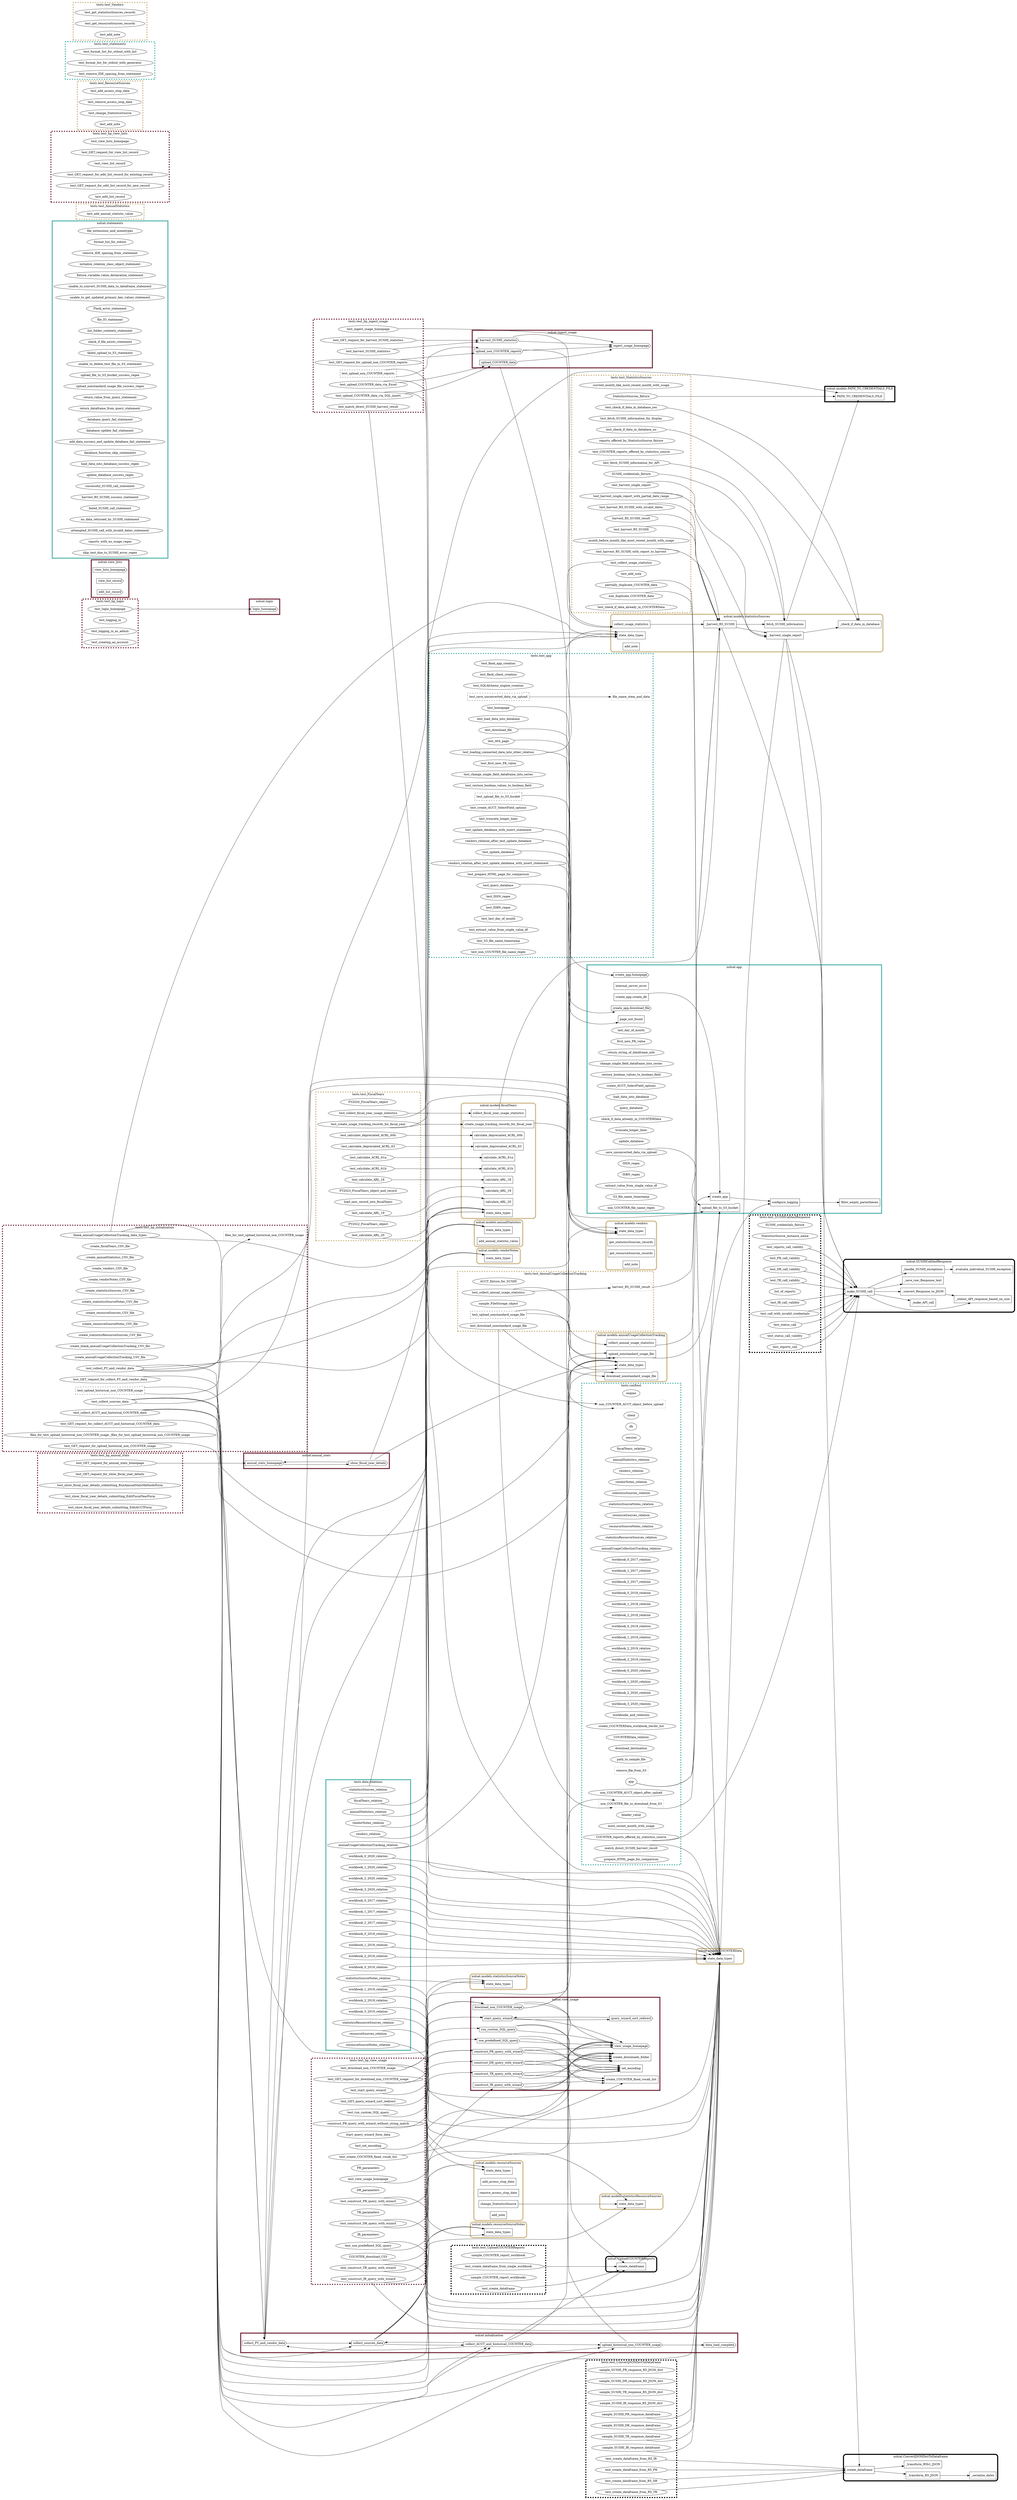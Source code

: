 digraph function_call_chains {
    graph [rankdir="LR"]

    /* Cluster Types
        `penwidth=5`
        Class: `style="rounded"`
        Tests: `style="dashed"`

        Relation: `color="#ceb888"` (Gold)
        Blueprint: `color="#782f40"` (Garnet)
        Module collecting general functions: `color="#5cb8b2"`
    */

    node [  // To remove the fill color from the individual function nodes
        style="filled"
        fillcolor="white"
    ]
    /* Node Types
        Route functions: `shape="cds"`
        Function connecting to S3: `shape="folder"`
        Function connecting to MySQL: `shape="cylinder"`
        Other functions: `shape="box"`

        Test function: `style="dashed"`
        Fixture function: `style="dotted"`
    */

    /*
        Edges represent function calls
            Edges are instantiated under the cluster containing the calling function
            Edges go from the calling function to the called function
        Function calls include
            Redirects between Flask routes via `url_for()`
            Calls to a Flask route function with the Flask test client (these use the URL in the decorator, not the function name)
    */

    subgraph cluster_fiscalYears {
        label="nolcat.models.fiscalYears"
        penwidth=5
        style="rounded"
        color="#ceb888"

        state_data_types_in_fiscalYears [
            label="state_data_types"
            shape="box"
        ]
        calculate_depreciated_ACRL_60b [shape="box"]
        calculate_depreciated_ACRL_63 [shape="box"]
        calculate_ACRL_61a [shape="box"]
        calculate_ACRL_61b [shape="box"]
        calculate_ARL_18 [shape="box"]
        calculate_ARL_19 [shape="box"]
        calculate_ARL_20 [shape="box"]
        create_usage_tracking_records_for_fiscal_year [shape="box"]
        collect_fiscal_year_usage_statistics [shape="box"]
    }
    create_usage_tracking_records_for_fiscal_year -> state_data_types_in_annualUsageCollectionTracking
    collect_fiscal_year_usage_statistics -> _harvest_R5_SUSHI

    subgraph cluster_annualStatistics {
        label="nolcat.models.annualStatistics"
        penwidth=5
        style="rounded"
        color="#ceb888"

        state_data_types_in_annualStatistics [
            label="state_data_types"
            shape="box"
        ]
        add_annual_statistic_value [shape="box"]
    }


    subgraph cluster_vendors {
        label="nolcat.models.vendors"
        penwidth=5
        style="rounded"
        color="#ceb888"

        state_data_types_in_vendors [
            label="state_data_types"
            shape="box"
        ]
        get_statisticsSources_records [shape="box"]
        get_resourceSources_records [shape="box"]
        add_note_in_vendors [
            label="add_note"
            shape="box"
        ]
    }


    subgraph cluster_vendorNotes {
        label="nolcat.models.vendorNotes"
        penwidth=5
        style="rounded"
        color="#ceb888"

        state_data_types_in_vendorNotes [
            label="state_data_types"
            shape="box"
        ]
    }


    subgraph cluster_statisticsSources {
        label="nolcat.models.statisticsSources"
        penwidth=5
        style="rounded"
        color="#ceb888"

        state_data_types_in_statisticsSources [
            label="state_data_types"
            shape="box"
        ]
        fetch_SUSHI_information [shape="box"]
        _harvest_R5_SUSHI [shape="box"]
        _harvest_single_report [shape="box"]
        _check_if_data_in_database [shape="box"]
        collect_usage_statistics [shape="box"]
        add_note_in_statisticsSources [
            label="add_note"
            shape="box"
        ]
    }
    fetch_SUSHI_information -> PATH_TO_CREDENTIALS_FILE
    _harvest_R5_SUSHI -> fetch_SUSHI_information
    _harvest_R5_SUSHI -> _harvest_single_report
    _harvest_R5_SUSHI -> make_SUSHI_call
    _harvest_single_report -> _check_if_data_in_database
    _harvest_single_report -> state_data_types_in_COUNTERData
    _harvest_single_report -> create_dataframe_in_ConvertJSONDictToDataframe
    _harvest_single_report -> make_SUSHI_call
    collect_usage_statistics -> _harvest_R5_SUSHI


    subgraph cluster_statisticsSourceNotes {
        label="nolcat.models.statisticsSourceNotes"
        penwidth=5
        style="rounded"
        color="#ceb888"

        state_data_types_in_statisticsSourceNotes [
            label="state_data_types"
            shape="box"
        ]
    }


    subgraph cluster_resourceSources {
        label="nolcat.models.resourceSources"
        penwidth=5
        style="rounded"
        color="#ceb888"

        state_data_types_in_resourceSources [
            label="state_data_types"
            shape="box"
        ]
        add_access_stop_date [shape="box"]
        remove_access_stop_date [shape="box"]
        change_StatisticsSource [shape="box"]
        add_note_in_resourceSources [
            label="add_note"
            shape="box"
        ]
    }
    change_StatisticsSource -> state_data_types_in_statisticsResourceSources


    subgraph cluster_resourceSourceNotes {
        label="nolcat.models.resourceSourceNotes"
        penwidth=5
        style="rounded"
        color="#ceb888"

        state_data_types_in_resourceSourceNotes [
            label="state_data_types"
            shape="box"
        ]
    }


    subgraph cluster_statisticsResourceSources {
        label="nolcat.models.statisticsResourceSources"
        penwidth=5
        style="rounded"
        color="#ceb888"

        state_data_types_in_statisticsResourceSources [
            label="state_data_types"
            shape="box"
        ]
    }


    subgraph cluster_annualUsageCollectionTracking {
        label="nolcat.models.annualUsageCollectionTracking"
        penwidth=5
        style="rounded"
        color="#ceb888"

        state_data_types_in_annualUsageCollectionTracking [
            label="state_data_types"
            shape="box"
        ]
        collect_annual_usage_statistics [shape="box"]
        upload_nonstandard_usage_file [shape="box"]
        download_nonstandard_usage_file [shape="folder"]
    }
    collect_annual_usage_statistics -> _harvest_R5_SUSHI
    upload_nonstandard_usage_file -> upload_file_to_S3_bucket


    subgraph cluster_COUNTERData {
        label="nolcat.models.COUNTERData"
        penwidth=5
        style="rounded"
        color="#ceb888"

        state_data_types_in_COUNTERData [
            label="state_data_types"
            shape="box"
        ]
    }


    subgraph cluster_SUSHICallAndResponse {
        label="nolcat.SUSHICallAndResponse"
        penwidth=5
        style="rounded"

        make_SUSHI_call [shape="box"]
        _make_API_call [shape="box"]
        _convert_Response_to_JSON [shape="box"]
        _save_raw_Response_text [shape="box"]
        _handle_SUSHI_exceptions [shape="box"]
        _evaluate_individual_SUSHI_exception [shape="box"]
        _stdout_API_response_based_on_size [shape="box"]
    }
    make_SUSHI_call -> _make_API_call
    make_SUSHI_call -> _convert_Response_to_JSON
    make_SUSHI_call -> _save_raw_Response_text
    make_SUSHI_call -> _handle_SUSHI_exceptions
    make_SUSHI_call -> _stdout_API_response_based_on_size
    _convert_Response_to_JSON -> _stdout_API_response_based_on_size
    _handle_SUSHI_exceptions -> _evaluate_individual_SUSHI_exception


    subgraph cluster_UploadCOUNTERReports {
        label="nolcat.UploadCOUNTERReports"
        penwidth=5
        style="rounded"

        create_dataframe_in_UploadCOUNTERReports [
            label="create_dataframe"
            shape="box"
        ]
    }
    create_dataframe_in_UploadCOUNTERReports -> state_data_types_in_COUNTERData


    subgraph cluster_ConvertJSONDictToDataframe {
        label="nolcat.ConvertJSONDictToDataframe"
        penwidth=5
        style="rounded"

        create_dataframe_in_ConvertJSONDictToDataframe [
            label="create_dataframe"
            shape="box"
        ]
        _transform_R5_JSON [shape="box"]
        _transform_R5b1_JSON [shape="box"]
        _serialize_dates [shape="box"]
    }
    create_dataframe_in_ConvertJSONDictToDataframe -> _transform_R5_JSON
    create_dataframe_in_ConvertJSONDictToDataframe -> _transform_R5b1_JSON
    _transform_R5_JSON -> _serialize_dates


    subgraph cluster_annual_stats {
        label="nolcat.annual_stats"
        penwidth=5
        color="#782f40"

        annual_stats_homepage [shape="cds"]
        show_fiscal_year_details [shape="cds"]
    }
    annual_stats_homepage -> show_fiscal_year_details
    show_fiscal_year_details -> annual_stats_homepage
    show_fiscal_year_details -> state_data_types_in_fiscalYears
    show_fiscal_year_details -> state_data_types_in_annualUsageCollectionTracking


    subgraph cluster_ingest_usage {
        label="nolcat.ingest_usage"
        penwidth=5
        color="#782f40"

        ingest_usage_homepage [shape="cds"]
        upload_COUNTER_data [shape="cds"]
        harvest_SUSHI_statistics [shape="cds"]
        upload_non_COUNTER_reports [shape="cds"]
    }
    upload_COUNTER_data -> ingest_usage_homepage
    upload_COUNTER_data -> create_dataframe_in_UploadCOUNTERReports
    harvest_SUSHI_statistics -> ingest_usage_homepage
    harvest_SUSHI_statistics -> collect_usage_statistics
    upload_non_COUNTER_reports -> ingest_usage_homepage
    upload_non_COUNTER_reports -> upload_nonstandard_usage_file


    subgraph cluster_initialization {
        label="nolcat.initialization"
        penwidth=5
        color="#782f40"

        collect_FY_and_vendor_data [shape="cds"]
        collect_sources_data [shape="cds"]
        collect_AUCT_and_historical_COUNTER_data [shape="cds"]
        upload_historical_non_COUNTER_usage [shape="cds"]
        data_load_complete [shape="cds"]
    }
    collect_FY_and_vendor_data -> collect_sources_data
    collect_FY_and_vendor_data -> state_data_types_in_fiscalYears
    collect_FY_and_vendor_data -> state_data_types_in_annualStatistics
    collect_FY_and_vendor_data -> state_data_types_in_vendors
    collect_FY_and_vendor_data -> state_data_types_in_vendorNotes
    collect_sources_data -> collect_AUCT_and_historical_COUNTER_data
    collect_sources_data -> state_data_types_in_statisticsSources
    collect_sources_data -> state_data_types_in_statisticsSourceNotes
    collect_sources_data -> state_data_types_in_resourceSources
    collect_sources_data -> state_data_types_in_resourceSourceNotes
    collect_AUCT_and_historical_COUNTER_data -> collect_FY_and_vendor_data
    collect_AUCT_and_historical_COUNTER_data -> collect_sources_data
    collect_AUCT_and_historical_COUNTER_data -> upload_historical_non_COUNTER_usage
    collect_AUCT_and_historical_COUNTER_data -> state_data_types_in_annualUsageCollectionTracking
    collect_AUCT_and_historical_COUNTER_data -> create_dataframe_in_UploadCOUNTERReports
    upload_historical_non_COUNTER_usage -> data_load_complete
    upload_historical_non_COUNTER_usage -> upload_nonstandard_usage_file


    subgraph cluster_login {
        label="nolcat.login"
        penwidth=5
        color="#782f40"

        login_homepage [shape="cds"]
    }


    subgraph cluster_view_lists {
        label="nolcat.view_lists"
        penwidth=5
        color="#782f40"

        view_lists_homepage [shape="cds"]
        view_list_record [shape="cds"]
        edit_list_record [shape="cds"]
    }


    subgraph cluster_view_usage {
        label="nolcat.view_usage"
        penwidth=5
        color="#782f40"

        create_COUNTER_fixed_vocab_list [shape="box"]
        set_encoding [shape="box"]
        create_downloads_folder [shape="box"]
        view_usage_homepage [shape="cds"]
        run_custom_SQL_query [shape="cds"]
        use_predefined_SQL_query [shape="cds"]
        start_query_wizard [shape="cds"]
        query_wizard_sort_redirect [shape="cds"]
        construct_PR_query_with_wizard [shape="cds"]
        construct_DR_query_with_wizard [shape="cds"]
        construct_TR_query_with_wizard [shape="cds"]
        construct_IR_query_with_wizard [shape="cds"]
        download_non_COUNTER_usage [shape="cds"]
    }
    run_custom_SQL_query -> set_encoding
    run_custom_SQL_query -> create_downloads_folder
    run_custom_SQL_query -> view_usage_homepage
    use_predefined_SQL_query -> set_encoding
    use_predefined_SQL_query -> create_downloads_folder
    use_predefined_SQL_query -> view_usage_homepage
    start_query_wizard -> view_usage_homepage
    start_query_wizard -> query_wizard_sort_redirect
    query_wizard_sort_redirect -> start_query_wizard
    construct_PR_query_with_wizard -> create_COUNTER_fixed_vocab_list
    construct_PR_query_with_wizard -> set_encoding
    construct_PR_query_with_wizard -> create_downloads_folder
    construct_PR_query_with_wizard -> view_usage_homepage
    construct_DR_query_with_wizard -> create_COUNTER_fixed_vocab_list
    construct_DR_query_with_wizard -> set_encoding
    construct_DR_query_with_wizard -> create_downloads_folder
    construct_DR_query_with_wizard -> view_usage_homepage
    construct_TR_query_with_wizard -> create_COUNTER_fixed_vocab_list
    construct_TR_query_with_wizard -> set_encoding
    construct_TR_query_with_wizard -> create_downloads_folder
    construct_TR_query_with_wizard -> view_usage_homepage
    construct_IR_query_with_wizard -> create_COUNTER_fixed_vocab_list
    construct_IR_query_with_wizard -> set_encoding
    construct_IR_query_with_wizard -> create_downloads_folder
    construct_IR_query_with_wizard -> view_usage_homepage
    download_non_COUNTER_usage -> create_downloads_folder
    download_non_COUNTER_usage -> view_usage_homepage
    download_non_COUNTER_usage -> state_data_types_in_annualUsageCollectionTracking
    download_non_COUNTER_usage -> download_nonstandard_usage_file


    subgraph cluster_PATH_TO_CREDENTIALS_FILE {
        label="nolcat.models.PATH_TO_CREDENTIALS_FILE"
        penwidth=5

        PATH_TO_CREDENTIALS_FILE [shape="box"]
    }


    subgraph cluster_app {
        label="nolcat.app"
        penwidth=5
        color="#5cb8b2"

        filter_empty_parentheses [shape="box"]
        configure_logging [shape="box"]
        page_not_found [shape="box"]
        internal_server_error [shape="box"]
        create_app [shape="box"]
        "create_app.create_db" [shape="box"]
        "create_app.homepage" [shape="cds"]
        "create_app.download_file" [shape="cds"]
        last_day_of_month
        first_new_PK_value
        return_string_of_dataframe_info
        change_single_field_dataframe_into_series
        restore_boolean_values_to_boolean_field
        upload_file_to_S3_bucket [shape="folder"]
        create_AUCT_SelectField_options
        load_data_into_database
        query_database
        check_if_data_already_in_COUNTERData
        truncate_longer_lines
        update_database
        save_unconverted_data_via_upload
        ISSN_regex
        ISBN_regex
        extract_value_from_single_value_df
        S3_file_name_timestamp
        non_COUNTER_file_name_regex
    }
    configure_logging -> filter_empty_parentheses
    create_app -> configure_logging
    "create_app.create_db" -> create_app
    save_unconverted_data_via_upload -> upload_file_to_S3_bucket


    subgraph cluster_statements {
        label="nolcat.statements"
        penwidth=5
        color="#5cb8b2"

        file_extensions_and_mimetypes
        format_list_for_stdout
        remove_IDE_spacing_from_statement
        initialize_relation_class_object_statement
        fixture_variable_value_declaration_statement
        unable_to_convert_SUSHI_data_to_dataframe_statement
        unable_to_get_updated_primary_key_values_statement
        Flask_error_statement
        file_IO_statement
        list_folder_contents_statement
        check_if_file_exists_statement
        failed_upload_to_S3_statement
        unable_to_delete_test_file_in_S3_statement
        upload_file_to_S3_bucket_success_regex
        upload_nonstandard_usage_file_success_regex
        return_value_from_query_statement
        return_dataframe_from_query_statement
        database_query_fail_statement
        database_update_fail_statement
        add_data_success_and_update_database_fail_statement
        database_function_skip_statements
        load_data_into_database_success_regex
        update_database_success_regex
        successful_SUSHI_call_statement
        harvest_R5_SUSHI_success_statement
        failed_SUSHI_call_statement
        no_data_returned_by_SUSHI_statement
        attempted_SUSHI_call_with_invalid_dates_statement
        reports_with_no_usage_regex
        skip_test_due_to_SUSHI_error_regex
    }


    subgraph cluster_relations {
        label="tests.data.relations"
        penwidth=5
        color="#5cb8b2"

        fiscalYears_relation_in_relations [
            label="fiscalYears_relation"
            /*shape=""*/
        ]
        annualStatistics_relation_in_relations [
            label="annualStatistics_relation"
            /*shape=""*/
        ]
        vendors_relation_in_relations [
            label="vendors_relation"
            /*shape=""*/
        ]
        vendorNotes_relation_in_relations [
            label="vendorNotes_relation"
            /*shape=""*/
        ]
        statisticsSources_relation_in_relations [
            label="statisticsSources_relation"
            /*shape=""*/
        ]
        statisticsSourceNotes_relation_in_relations [
            label="statisticsSourceNotes_relation"
            /*shape=""*/
        ]
        resourceSources_relation_in_relations [
            label="resourceSources_relation"
            /*shape=""*/
        ]
        resourceSourceNotes_relation_in_relations [
            label="resourceSourceNotes_relation"
            /*shape=""*/
        ]
        statisticsResourceSources_relation_in_relations [
            label="statisticsResourceSources_relation"
            /*shape=""*/
        ]
        annualUsageCollectionTracking_relation_in_relations [
            label="annualUsageCollectionTracking_relation"
            /*shape=""*/
        ]
        workbook_0_2017_relation_in_relations [
            label="workbook_0_2017_relation"
            /*shape=""*/
        ]
        workbook_1_2017_relation_in_relations [
            label="workbook_1_2017_relation"
            /*shape=""*/
        ]
        workbook_2_2017_relation_in_relations [
            label="workbook_2_2017_relation"
            /*shape=""*/
        ]
        workbook_0_2018_relation_in_relations [
            label="workbook_0_2018_relation"
            /*shape=""*/
        ]
        workbook_1_2018_relation_in_relations [
            label="workbook_1_2018_relation"
            /*shape=""*/
        ]
        workbook_2_2018_relation_in_relations [
            label="workbook_2_2018_relation"
            /*shape=""*/
        ]
        workbook_0_2019_relation_in_relations [
            label="workbook_0_2019_relation"
            /*shape=""*/
        ]
        workbook_1_2019_relation_in_relations [
            label="workbook_1_2019_relation"
            /*shape=""*/
        ]
        workbook_2_2019_relation_in_relations [
            label="workbook_2_2019_relation"
            /*shape=""*/
        ]
        workbook_3_2019_relation_in_relations [
            label="workbook_3_2019_relation"
            /*shape=""*/
        ]
        workbook_0_2020_relation_in_relations [
            label="workbook_0_2020_relation"
            /*shape=""*/
        ]
        workbook_1_2020_relation_in_relations [
            label="workbook_1_2020_relation"
            /*shape=""*/
        ]
        workbook_2_2020_relation_in_relations [
            label="workbook_2_2020_relation"
            /*shape=""*/
        ]
        workbook_3_2020_relation_in_relations [
            label="workbook_3_2020_relation"
            /*shape=""*/
        ]
    }
    fiscalYears_relation_in_relations -> state_data_types_in_fiscalYears
    annualStatistics_relation_in_relations -> state_data_types_in_annualStatistics
    vendors_relation_in_relations -> state_data_types_in_vendors
    vendorNotes_relation_in_relations -> state_data_types_in_vendorNotes
    statisticsSources_relation_in_relations -> state_data_types_in_statisticsSources
    statisticsSourceNotes_relation_in_relations -> state_data_types_in_statisticsSourceNotes
    resourceSources_relation_in_relations -> state_data_types_in_resourceSources
    resourceSourceNotes_relation_in_relations -> state_data_types_in_resourceSourceNotes
    statisticsResourceSources_relation_in_relations -> state_data_types_in_statisticsResourceSources
    annualUsageCollectionTracking_relation_in_relations -> state_data_types_in_annualUsageCollectionTracking
    workbook_0_2017_relation_in_relations -> state_data_types_in_COUNTERData
    workbook_1_2017_relation_in_relations -> state_data_types_in_COUNTERData
    workbook_2_2017_relation_in_relations -> state_data_types_in_COUNTERData
    workbook_0_2018_relation_in_relations -> state_data_types_in_COUNTERData
    workbook_1_2018_relation_in_relations -> state_data_types_in_COUNTERData
    workbook_2_2018_relation_in_relations -> state_data_types_in_COUNTERData
    workbook_0_2019_relation_in_relations -> state_data_types_in_COUNTERData
    workbook_1_2019_relation_in_relations -> state_data_types_in_COUNTERData
    workbook_2_2019_relation_in_relations -> state_data_types_in_COUNTERData
    workbook_3_2019_relation_in_relations -> state_data_types_in_COUNTERData
    workbook_0_2020_relation_in_relations -> state_data_types_in_COUNTERData
    workbook_1_2020_relation_in_relations -> state_data_types_in_COUNTERData
    workbook_2_2020_relation_in_relations -> state_data_types_in_COUNTERData
    workbook_3_2020_relation_in_relations -> state_data_types_in_COUNTERData


    subgraph cluster_conftest {
        label="tests.conftest"
        penwidth=5
        style="dashed"
        color="#5cb8b2"

        engine
        app
        client
        db
        session
        fiscalYears_relation_in_conftest [
            label="fiscalYears_relation"
            /*shape=""*/
        ]
        annualStatistics_relation_in_conftest [
            label="annualStatistics_relation"
            /*shape=""*/
        ]
        vendors_relation_in_conftest [
            label="vendors_relation"
            /*shape=""*/
        ]
        vendorNotes_relation_in_conftest [
            label="vendorNotes_relation"
            /*shape=""*/
        ]
        statisticsSources_relation_in_conftest [
            label="statisticsSources_relation"
            /*shape=""*/
        ]
        statisticsSourceNotes_relation_in_conftest [
            label="statisticsSourceNotes_relation"
            /*shape=""*/
        ]
        resourceSources_relation_in_conftest [
            label="resourceSources_relation"
            /*shape=""*/
        ]
        resourceSourceNotes_relation_in_conftest [
            label="resourceSourceNotes_relation"
            /*shape=""*/
        ]
        statisticsResourceSources_relation_in_conftest [
            label="statisticsResourceSources_relation"
            /*shape=""*/
        ]
        annualUsageCollectionTracking_relation_in_conftest [
            label="annualUsageCollectionTracking_relation"
            /*shape=""*/
        ]
        workbook_0_2017_relation_in_conftest [
            label="workbook_0_2017_relation"
            /*shape=""*/
        ]
        workbook_1_2017_relation_in_conftest [
            label="workbook_1_2017_relation"
            /*shape=""*/
        ]
        workbook_2_2017_relation_in_conftest [
            label="workbook_2_2017_relation"
            /*shape=""*/
        ]
        workbook_0_2018_relation_in_conftest [
            label="workbook_0_2018_relation"
            /*shape=""*/
        ]
        workbook_1_2018_relation_in_conftest [
            label="workbook_1_2018_relation"
            /*shape=""*/
        ]
        workbook_2_2018_relation_in_conftest [
            label="workbook_2_2018_relation"
            /*shape=""*/
        ]
        workbook_0_2019_relation_in_conftest [
            label="workbook_0_2019_relation"
            /*shape=""*/
        ]
        workbook_1_2019_relation_in_conftest [
            label="workbook_1_2019_relation"
            /*shape=""*/
        ]
        workbook_2_2019_relation_in_conftest [
            label="workbook_2_2019_relation"
            /*shape=""*/
        ]
        workbook_3_2019_relation_in_conftest [
            label="workbook_3_2019_relation"
            /*shape=""*/
        ]
        workbook_0_2020_relation_in_conftest [
            label="workbook_0_2020_relation"
            /*shape=""*/
        ]
        workbook_1_2020_relation_in_conftest [
            label="workbook_1_2020_relation"
            /*shape=""*/
        ]
        workbook_2_2020_relation_in_conftest [
            label="workbook_2_2020_relation"
            /*shape=""*/
        ]
        workbook_3_2020_relation_in_conftest [
            label="workbook_3_2020_relation"
            /*shape=""*/
        ]
        workbooks_and_relations
        create_COUNTERData_workbook_iterdir_list
        COUNTERData_relation
        download_destination
        path_to_sample_file
        remove_file_from_S3 [
            shape="folder"
            style="dotted"
        ]
        non_COUNTER_AUCT_object_before_upload [
            shape="folder"
            style="dotted"
        ]
        non_COUNTER_AUCT_object_after_upload
        non_COUNTER_file_to_download_from_S3 [
            shape="folder"
            style="dotted"
        ]
        header_value
        most_recent_month_with_usage
        match_direct_SUSHI_harvest_result
        COUNTER_reports_offered_by_statistics_source
        prepare_HTML_page_for_comparison
    }
    app -> create_app
    app -> configure_logging
    non_COUNTER_file_to_download_from_S3 -> upload_file_to_S3_bucket
    match_direct_SUSHI_harvest_result -> state_data_types_in_COUNTERData
    COUNTER_reports_offered_by_statistics_source -> make_SUSHI_call


    subgraph cluster_test_AnnualStatistics {
        label="tests.test_AnnualStatistics"
        penwidth=5
        style="dashed"
        color="#ceb888"

        test_add_annual_statistic_value
    }


    subgraph cluster_test_AnnualUsageCollectionTracking {
        label="tests.test_AnnualUsageCollectionTracking"
        penwidth=5
        style="dashed"
        color="#ceb888"

        AUCT_fixture_for_SUSHI
        harvest_R5_SUSHI_result_in_test_AnnualUsageCollectionTracking [
            label="harvest_R5_SUSHI_result"
            style="dotted"
            shape="folder"
        ]
        test_collect_annual_usage_statistics
        sample_FileStorage_object
        test_upload_nonstandard_usage_file [
            style="dashed"
            shape="folder"
        ]
        test_download_nonstandard_usage_file
    }
    harvest_R5_SUSHI_result_in_test_AnnualUsageCollectionTracking -> _harvest_R5_SUSHI
    test_collect_annual_usage_statistics -> collect_annual_usage_statistics
    test_collect_annual_usage_statistics -> harvest_R5_SUSHI_result_in_test_AnnualUsageCollectionTracking
    test_upload_nonstandard_usage_file -> upload_nonstandard_usage_file
    test_upload_nonstandard_usage_file -> non_COUNTER_AUCT_object_before_upload
    test_download_nonstandard_usage_file -> download_nonstandard_usage_file
    test_download_nonstandard_usage_file -> non_COUNTER_file_to_download_from_S3


    subgraph cluster_test_app {
        label="tests.test_app"
        penwidth=5
        style="dashed"
        color="#5cb8b2"

        test_flask_app_creation
        test_flask_client_creation
        test_SQLAlchemy_engine_creation
        test_homepage
        test_404_page
        test_load_data_into_database
        test_query_database
        test_loading_connected_data_into_other_relation
        test_download_file
        test_first_new_PK_value
        test_change_single_field_dataframe_into_series
        test_restore_boolean_values_to_boolean_field
        test_upload_file_to_S3_bucket [
            style="dashed"
            shape="folder"
        ]
        test_create_AUCT_SelectField_options
        test_truncate_longer_lines
        vendors_relation_after_test_update_database
        test_update_database
        vendors_relation_after_test_update_database_with_insert_statement
        test_update_database_with_insert_statement
        test_prepare_HTML_page_for_comparison
        file_name_stem_and_data [
            style="dotted"
            shape="folder"
        ]
        test_save_unconverted_data_via_upload [
            style="dashed"
            shape="folder"
        ]
        test_ISSN_regex
        test_ISBN_regex
        test_last_day_of_month
        test_extract_value_from_single_value_df
        test_S3_file_name_timestamp
        test_non_COUNTER_file_name_regex
    }
    test_homepage -> "create_app.homepage"
    test_404_page -> page_not_found
    test_query_database -> state_data_types_in_vendors
    test_loading_connected_data_into_other_relation -> state_data_types_in_vendors
    test_loading_connected_data_into_other_relation -> state_data_types_in_statisticsSources
    test_download_file -> "create_app.download_file"
    test_upload_file_to_S3_bucket -> upload_file_to_S3_bucket
    vendors_relation_after_test_update_database -> state_data_types_in_vendors
    test_update_database -> state_data_types_in_vendors
    vendors_relation_after_test_update_database_with_insert_statement -> state_data_types_in_vendors
    test_update_database_with_insert_statement -> state_data_types_in_vendors
    test_save_unconverted_data_via_upload -> file_name_stem_and_data


    subgraph cluster_test_bp_annual_stats {
        label="tests.test_bp_annual_stats"
        penwidth=5
        style="dashed"
        color="#782f40"

        test_GET_request_for_annual_stats_homepage
        test_GET_request_for_show_fiscal_year_details
        test_show_fiscal_year_details_submitting_RunAnnualStatsMethodsForm
        test_show_fiscal_year_details_submitting_EditFiscalYearForm
        test_show_fiscal_year_details_submitting_EditAUCTForm
    }
    test_GET_request_for_annual_stats_homepage -> annual_stats_homepage


    subgraph cluster_test_bp_ingest_usage {
        label="tests.test_bp_ingest_usage"
        penwidth=5
        style="dashed"
        color="#782f40"

        test_ingest_usage_homepage
        test_upload_COUNTER_data_via_Excel
        test_upload_COUNTER_data_via_SQL_insert
        test_match_direct_SUSHI_harvest_result
        test_GET_request_for_harvest_SUSHI_statistics
        test_harvest_SUSHI_statistics
        test_GET_request_for_upload_non_COUNTER_reports
        test_upload_non_COUNTER_reports [
            style="dashed"
            shape="folder"
        ]
    }
    test_ingest_usage_homepage -> ingest_usage_homepage
    test_upload_COUNTER_data_via_Excel -> state_data_types_in_COUNTERData
    test_upload_COUNTER_data_via_Excel -> upload_COUNTER_data
    test_upload_COUNTER_data_via_SQL_insert -> state_data_types_in_COUNTERData
    test_upload_COUNTER_data_via_SQL_insert -> upload_COUNTER_data
    test_match_direct_SUSHI_harvest_result -> state_data_types_in_COUNTERData
    test_GET_request_for_harvest_SUSHI_statistics -> harvest_SUSHI_statistics
    test_harvest_SUSHI_statistics -> harvest_SUSHI_statistics
    test_GET_request_for_upload_non_COUNTER_reports -> upload_non_COUNTER_reports
    test_upload_non_COUNTER_reports -> upload_non_COUNTER_reports
    test_upload_non_COUNTER_reports -> non_COUNTER_AUCT_object_before_upload


    subgraph cluster_test_bp_initialization {
        label="tests.test_bp_initialization"
        penwidth=5
        style="dashed"
        color="#782f40"

        blank_annualUsageCollectionTracking_data_types
        create_fiscalYears_CSV_file
        create_annualStatistics_CSV_file
        create_vendors_CSV_file
        create_vendorNotes_CSV_file
        create_statisticsSources_CSV_file
        create_statisticsSourceNotes_CSV_file
        create_resourceSources_CSV_file
        create_resourceSourceNotes_CSV_file
        create_statisticsResourceSources_CSV_file
        create_blank_annualUsageCollectionTracking_CSV_file
        create_annualUsageCollectionTracking_CSV_file
        test_GET_request_for_collect_FY_and_vendor_data
        test_collect_FY_and_vendor_data
        test_collect_sources_data
        test_GET_request_for_collect_AUCT_and_historical_COUNTER_data
        test_collect_AUCT_and_historical_COUNTER_data
        test_GET_request_for_upload_historical_non_COUNTER_usage
        files_for_test_upload_historical_non_COUNTER_usage [
            style="dotted"
            shape="folder"
        ]
        "files_for_test_upload_historical_non_COUNTER_usage._files_for_test_upload_historical_non_COUNTER_usage"
        test_upload_historical_non_COUNTER_usage [
            style="dashed"
            shape="folder"
        ]
    }
    blank_annualUsageCollectionTracking_data_types -> state_data_types_in_fiscalYears
    blank_annualUsageCollectionTracking_data_types -> state_data_types_in_statisticsSources
    blank_annualUsageCollectionTracking_data_types -> state_data_types_in_annualUsageCollectionTracking
    test_GET_request_for_collect_FY_and_vendor_data -> collect_FY_and_vendor_data
    test_collect_FY_and_vendor_data -> state_data_types_in_fiscalYears
    test_collect_FY_and_vendor_data -> state_data_types_in_annualStatistics
    test_collect_FY_and_vendor_data -> state_data_types_in_vendors
    test_collect_FY_and_vendor_data -> state_data_types_in_vendorNotes
    test_collect_FY_and_vendor_data -> collect_FY_and_vendor_data
    test_collect_sources_data -> state_data_types_in_statisticsSources
    test_collect_sources_data -> state_data_types_in_statisticsSourceNotes
    test_collect_sources_data -> state_data_types_in_resourceSources
    test_collect_sources_data -> state_data_types_in_resourceSourceNotes
    test_collect_sources_data -> state_data_types_in_statisticsResourceSources
    test_collect_sources_data -> collect_sources_data
    test_GET_request_for_collect_AUCT_and_historical_COUNTER_data -> collect_AUCT_and_historical_COUNTER_data
    test_collect_AUCT_and_historical_COUNTER_data -> state_data_types_in_annualUsageCollectionTracking
    test_collect_AUCT_and_historical_COUNTER_data -> state_data_types_in_COUNTERData
    test_collect_AUCT_and_historical_COUNTER_data -> collect_AUCT_and_historical_COUNTER_data
    test_GET_request_for_upload_historical_non_COUNTER_usage -> upload_historical_non_COUNTER_usage
    test_upload_historical_non_COUNTER_usage -> upload_historical_non_COUNTER_usage
    test_upload_historical_non_COUNTER_usage -> files_for_test_upload_historical_non_COUNTER_usage


    subgraph cluster_test_bp_login {
        label="tests.test_bp_login"
        penwidth=5
        style="dashed"
        color="#782f40"

        test_login_homepage
        test_logging_in
        test_logging_in_as_admin
        test_creating_an_account
    }
    test_login_homepage -> login_homepage


    subgraph cluster_test_bp_view_lists {
        label="tests.test_bp_view_lists"
        penwidth=5
        style="dashed"
        color="#782f40"

        test_view_lists_homepage
        test_GET_request_for_view_list_record
        test_view_list_record
        test_GET_request_for_edit_list_record_for_existing_record
        test_GET_request_for_edit_list_record_for_new_record
        test_edit_list_record
    }


    subgraph cluster_test_bp_view_usage {
        label="tests.test_bp_view_usage"
        penwidth=5
        style="dashed"
        color="#782f40"

        COUNTER_download_CSV
        test_create_COUNTER_fixed_vocab_list
        test_set_encoding
        test_view_usage_homepage
        test_run_custom_SQL_query
        test_use_predefined_SQL_query
        start_query_wizard_form_data
        test_start_query_wizard
        test_GET_query_wizard_sort_redirect
        PR_parameters
        test_construct_PR_query_with_wizard
        DR_parameters
        test_construct_DR_query_with_wizard
        TR_parameters
        test_construct_TR_query_with_wizard
        IR_parameters
        test_construct_IR_query_with_wizard
        construct_PR_query_with_wizard_without_string_match
        test_GET_request_for_download_non_COUNTER_usage
        test_download_non_COUNTER_usage
    }
    COUNTER_download_CSV -> create_downloads_folder
    test_create_COUNTER_fixed_vocab_list -> create_COUNTER_fixed_vocab_list
    test_set_encoding -> set_encoding
    test_view_usage_homepage -> view_usage_homepage
    test_run_custom_SQL_query -> run_custom_SQL_query
    test_use_predefined_SQL_query -> state_data_types_in_COUNTERData
    test_use_predefined_SQL_query -> use_predefined_SQL_query
    test_start_query_wizard -> start_query_wizard
    test_GET_query_wizard_sort_redirect -> start_query_wizard
    test_construct_PR_query_with_wizard -> state_data_types_in_COUNTERData
    test_construct_PR_query_with_wizard -> construct_PR_query_with_wizard
    test_construct_DR_query_with_wizard -> state_data_types_in_COUNTERData
    test_construct_DR_query_with_wizard -> construct_DR_query_with_wizard
    test_construct_TR_query_with_wizard -> state_data_types_in_COUNTERData
    test_construct_TR_query_with_wizard -> construct_TR_query_with_wizard
    test_construct_IR_query_with_wizard -> state_data_types_in_COUNTERData
    test_construct_IR_query_with_wizard -> construct_IR_query_with_wizard
    construct_PR_query_with_wizard_without_string_match -> construct_PR_query_with_wizard
    test_GET_request_for_download_non_COUNTER_usage -> download_non_COUNTER_usage
    test_download_non_COUNTER_usage -> create_downloads_folder
    test_download_non_COUNTER_usage -> download_non_COUNTER_usage
    test_download_non_COUNTER_usage -> non_COUNTER_file_to_download_from_S3


    subgraph cluster_test_ConvertJSONDictToDataframe {
        label="tests.test_ConvertJSONDictToDataframe"
        penwidth=5
        style="dashed"

        sample_SUSHI_PR_response_R5_JSON_dict
        sample_SUSHI_DR_response_R5_JSON_dict
        sample_SUSHI_TR_response_R5_JSON_dict
        sample_SUSHI_IR_response_R5_JSON_dict
        sample_SUSHI_PR_response_dataframe
        sample_SUSHI_DR_response_dataframe
        sample_SUSHI_TR_response_dataframe
        sample_SUSHI_IR_response_dataframe
        test_create_dataframe_from_R5_PR
        test_create_dataframe_from_R5_DR
        test_create_dataframe_from_R5_TR
        test_create_dataframe_from_R5_IR
    }
    sample_SUSHI_PR_response_dataframe -> state_data_types_in_COUNTERData
    sample_SUSHI_DR_response_dataframe -> state_data_types_in_COUNTERData
    sample_SUSHI_TR_response_dataframe -> state_data_types_in_COUNTERData
    sample_SUSHI_IR_response_dataframe -> state_data_types_in_COUNTERData
    test_create_dataframe_from_R5_PR -> create_dataframe_in_ConvertJSONDictToDataframe
    test_create_dataframe_from_R5_DR -> create_dataframe_in_ConvertJSONDictToDataframe
    test_create_dataframe_from_R5_TR -> create_dataframe_in_ConvertJSONDictToDataframe
    test_create_dataframe_from_R5_IR -> create_dataframe_in_ConvertJSONDictToDataframe


    subgraph cluster_test_FiscalYears {
        label="tests.test_FiscalYears"
        penwidth=5
        style="dashed"
        color="#ceb888"

        FY2020_FiscalYears_object
        test_calculate_depreciated_ACRL_60b
        test_calculate_depreciated_ACRL_63
        test_calculate_ACRL_61a
        test_calculate_ACRL_61b
        test_calculate_ARL_18
        test_calculate_ARL_19
        test_calculate_ARL_20
        FY2023_FiscalYears_object_and_record
        load_new_record_into_fiscalYears
        test_create_usage_tracking_records_for_fiscal_year
        FY2022_FiscalYears_object
        test_collect_fiscal_year_usage_statistics
    }
    test_calculate_depreciated_ACRL_60b -> calculate_depreciated_ACRL_60b
    test_calculate_depreciated_ACRL_63 -> calculate_depreciated_ACRL_63
    test_calculate_ACRL_61a -> calculate_ACRL_61a
    test_calculate_ACRL_61b -> calculate_ACRL_61b
    test_calculate_ARL_18 -> calculate_ARL_18
    test_calculate_ARL_19 -> calculate_ARL_19
    test_calculate_ARL_20 -> calculate_ARL_20
    test_create_usage_tracking_records_for_fiscal_year -> create_usage_tracking_records_for_fiscal_year
    test_collect_fiscal_year_usage_statistics -> collect_fiscal_year_usage_statistics
    test_create_usage_tracking_records_for_fiscal_year -> state_data_types_in_annualUsageCollectionTracking
    test_collect_fiscal_year_usage_statistics -> PATH_TO_CREDENTIALS_FILE


    subgraph cluster_test_ResourceSources {
        label="tests.test_ResourceSources"
        penwidth=5
        style="dashed"
        color="#ceb888"

        test_add_access_stop_date
        test_remove_access_stop_date
        test_change_StatisticsSource
        test_add_note_in_test_ResourceSources [
            label="test_add_note"
            /*shape=""*/
        ]
    }


    subgraph cluster_test_statements {
        label="tests.test_statements"
        penwidth=5
        style="dashed"
        color="#5cb8b2"

        test_format_list_for_stdout_with_list
        test_format_list_for_stdout_with_generator
        test_remove_IDE_spacing_from_statement
    }


    subgraph cluster_test_StatisticsSources {
        label="tests.test_StatisticsSources"
        penwidth=5
        style="dashed"
        color="#ceb888"

        current_month_like_most_recent_month_with_usage
        StatisticsSources_fixture
        test_fetch_SUSHI_information_for_API
        test_fetch_SUSHI_information_for_display
        SUSHI_credentials_fixture_in_test_StatisticsSources [
            label="SUSHI_credentials_fixture"
            /*shape=""*/
        ]
        reports_offered_by_StatisticsSource_fixture
        test_COUNTER_reports_offered_by_statistics_source
        test_check_if_data_in_database_no
        test_check_if_data_in_database_yes
        test_harvest_single_report
        test_harvest_single_report_with_partial_date_range
        test_harvest_R5_SUSHI
        test_harvest_R5_SUSHI_with_report_to_harvest
        test_harvest_R5_SUSHI_with_invalid_dates
        month_before_month_like_most_recent_month_with_usage
        harvest_R5_SUSHI_result_in_test_StatisticsSources [
            label="harvest_R5_SUSHI_result"
            /*shape=""*/
        ]
        test_collect_usage_statistics
        test_add_note_in_test_StatisticsSources [
            label="test_add_note"
            /*shape=""*/
        ]
        partially_duplicate_COUNTER_data
        non_duplicate_COUNTER_data
        test_check_if_data_already_in_COUNTERData
    }
    StatisticsSources_fixture -> PATH_TO_CREDENTIALS_FILE
    test_fetch_SUSHI_information_for_API -> fetch_SUSHI_information
    SUSHI_credentials_fixture_in_test_StatisticsSources -> fetch_SUSHI_information
    test_check_if_data_in_database_no -> _check_if_data_in_database
    test_check_if_data_in_database_yes -> _check_if_data_in_database
    test_harvest_single_report -> _harvest_single_report
    test_harvest_single_report_with_partial_date_range -> _harvest_single_report
    test_harvest_R5_SUSHI -> _harvest_R5_SUSHI
    test_harvest_R5_SUSHI_with_report_to_harvest -> _harvest_R5_SUSHI
    test_harvest_R5_SUSHI_with_invalid_dates -> _harvest_R5_SUSHI
    harvest_R5_SUSHI_result_in_test_StatisticsSources -> _harvest_R5_SUSHI
    test_collect_usage_statistics -> collect_usage_statistics
    partially_duplicate_COUNTER_data -> state_data_types_in_COUNTERData
    non_duplicate_COUNTER_data -> state_data_types_in_COUNTERData


    subgraph cluster_test_SUSHICallAndResponse {
        label="tests.test_SUSHICallAndResponse"
        penwidth=5
        style="dashed"

        SUSHI_credentials_fixture_in_test_SUSHICallAndResponse [
            label="SUSHI_credentials_fixture"
            /*shape=""*/
        ]
        StatisticsSource_instance_name
        test_status_call
        test_status_call_validity
        test_reports_call
        test_reports_call_validity
        list_of_reports
        test_PR_call_validity
        test_DR_call_validity
        test_TR_call_validity
        test_IR_call_validity
        test_call_with_invalid_credentials
    }
    test_status_call -> make_SUSHI_call
    test_status_call_validity -> make_SUSHI_call
    test_reports_call -> make_SUSHI_call
    test_reports_call_validity -> make_SUSHI_call
    test_PR_call_validity -> make_SUSHI_call
    test_DR_call_validity -> make_SUSHI_call
    test_TR_call_validity -> make_SUSHI_call
    test_IR_call_validity -> make_SUSHI_call
    test_call_with_invalid_credentials -> make_SUSHI_call


    subgraph cluster_test_UploadCOUNTERReports {
        label="tests.test_UploadCOUNTERReports"
        penwidth=5
        style="dashed"

        sample_COUNTER_report_workbook
        test_create_dataframe_from_single_workbook
        sample_COUNTER_report_workbooks
        test_create_dataframe
    }
    test_create_dataframe_from_single_workbook -> create_dataframe_in_UploadCOUNTERReports
    test_create_dataframe -> create_dataframe_in_UploadCOUNTERReports


    subgraph cluster_test_Vendors {
        label="tests.test_Vendors"
        penwidth=5
        style="dashed"
        color="#ceb888"

        test_get_statisticsSources_records
        test_get_resourceSources_records
        test_add_note_in_test_Vendors [
            label="test_add_note"
            /*shape=""*/
        ]
    }


    // Add connections to query_database(first noted shape becomes valid here) https://github.com/ereiskind/nolcat/pull/191/commits/5d2927afd632902a5a6ce3077cca1eb0b2a6cd5a
    // Add connections for remaining MySQL functions(remaining noted shape becomes valid here) https://github.com/ereiskind/nolcat/pull/191/commits/e8e88a63b5909230b85b1d8b2f07f5be253beb6f
    // Add connections for remaining valid helper functions https://github.com/ereiskind/nolcat/pull/191/commits/209cd5e119e363e864d8f714d5ed3a27206d7a6a
    // Add connections for statements functions https://github.com/ereiskind/nolcat/pull/191/commits/d4c3789b3b46fb828f4f6c8fcbb3a2ecf8528a8f
    // Add function calls for relation functions https://github.com/ereiskind/nolcat/pull/191/commits/88494ba9e6207ddcca37c9eb00e9ea54578c01bc
    // Add function calls for workbook functions https://github.com/ereiskind/nolcat/pull/191/commits/9d809f04b20a758147db5df0db99868de326e672
    // Add connections to engine fixture https://github.com/ereiskind/nolcat/pull/191/commits/d5e5997f97fbd5eb604273458726b6f7458b9b7e
    // Add connections to app fixture https://github.com/ereiskind/nolcat/pull/191/commits/3f3240e7fb2de451bf35d4a1aaf0d74d5219863c
    // Add connections to remaining Flask fixtures https://github.com/ereiskind/nolcat/pull/191/commits/5e7d03a017a8e7f6e1d780ab107b8e0458c82a3b
    // Add connections to remaining conftest fixtures (note shape for S3 fixtures incorrect) https://github.com/ereiskind/nolcat/pull/191/commits/c9219caad163aed07ea762de6eaf963d0ff3a12a
    // Add calls to functions in test modules(`test_check_if_data_already_in_COUNTERData` didn't have shape; `SUSHI_credentials_fixture` in connections left unspecified) https://github.com/ereiskind/nolcat/pull/191/commits/089c07f3d213c69ffeb373abb768fb10524a2551
}